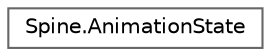 digraph "类继承关系图"
{
 // LATEX_PDF_SIZE
  bgcolor="transparent";
  edge [fontname=Helvetica,fontsize=10,labelfontname=Helvetica,labelfontsize=10];
  node [fontname=Helvetica,fontsize=10,shape=box,height=0.2,width=0.4];
  rankdir="LR";
  Node0 [id="Node000000",label="Spine.AnimationState",height=0.2,width=0.4,color="grey40", fillcolor="white", style="filled",URL="$class_spine_1_1_animation_state.html",tooltip=" "];
}
